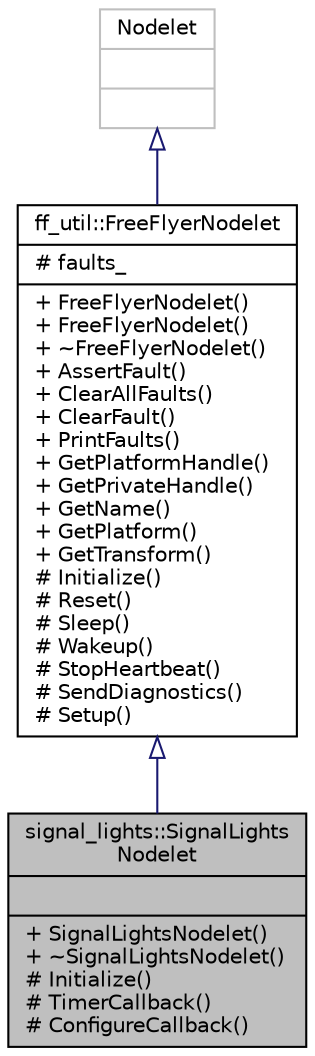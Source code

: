 digraph "signal_lights::SignalLightsNodelet"
{
 // LATEX_PDF_SIZE
  edge [fontname="Helvetica",fontsize="10",labelfontname="Helvetica",labelfontsize="10"];
  node [fontname="Helvetica",fontsize="10",shape=record];
  Node1 [label="{signal_lights::SignalLights\lNodelet\n||+ SignalLightsNodelet()\l+ ~SignalLightsNodelet()\l# Initialize()\l# TimerCallback()\l# ConfigureCallback()\l}",height=0.2,width=0.4,color="black", fillcolor="grey75", style="filled", fontcolor="black",tooltip=" "];
  Node2 -> Node1 [dir="back",color="midnightblue",fontsize="10",style="solid",arrowtail="onormal",fontname="Helvetica"];
  Node2 [label="{ff_util::FreeFlyerNodelet\n|# faults_\l|+ FreeFlyerNodelet()\l+ FreeFlyerNodelet()\l+ ~FreeFlyerNodelet()\l+ AssertFault()\l+ ClearAllFaults()\l+ ClearFault()\l+ PrintFaults()\l+ GetPlatformHandle()\l+ GetPrivateHandle()\l+ GetName()\l+ GetPlatform()\l+ GetTransform()\l# Initialize()\l# Reset()\l# Sleep()\l# Wakeup()\l# StopHeartbeat()\l# SendDiagnostics()\l# Setup()\l}",height=0.2,width=0.4,color="black", fillcolor="white", style="filled",URL="$classff__util_1_1FreeFlyerNodelet.html",tooltip=" "];
  Node3 -> Node2 [dir="back",color="midnightblue",fontsize="10",style="solid",arrowtail="onormal",fontname="Helvetica"];
  Node3 [label="{Nodelet\n||}",height=0.2,width=0.4,color="grey75", fillcolor="white", style="filled",tooltip=" "];
}
